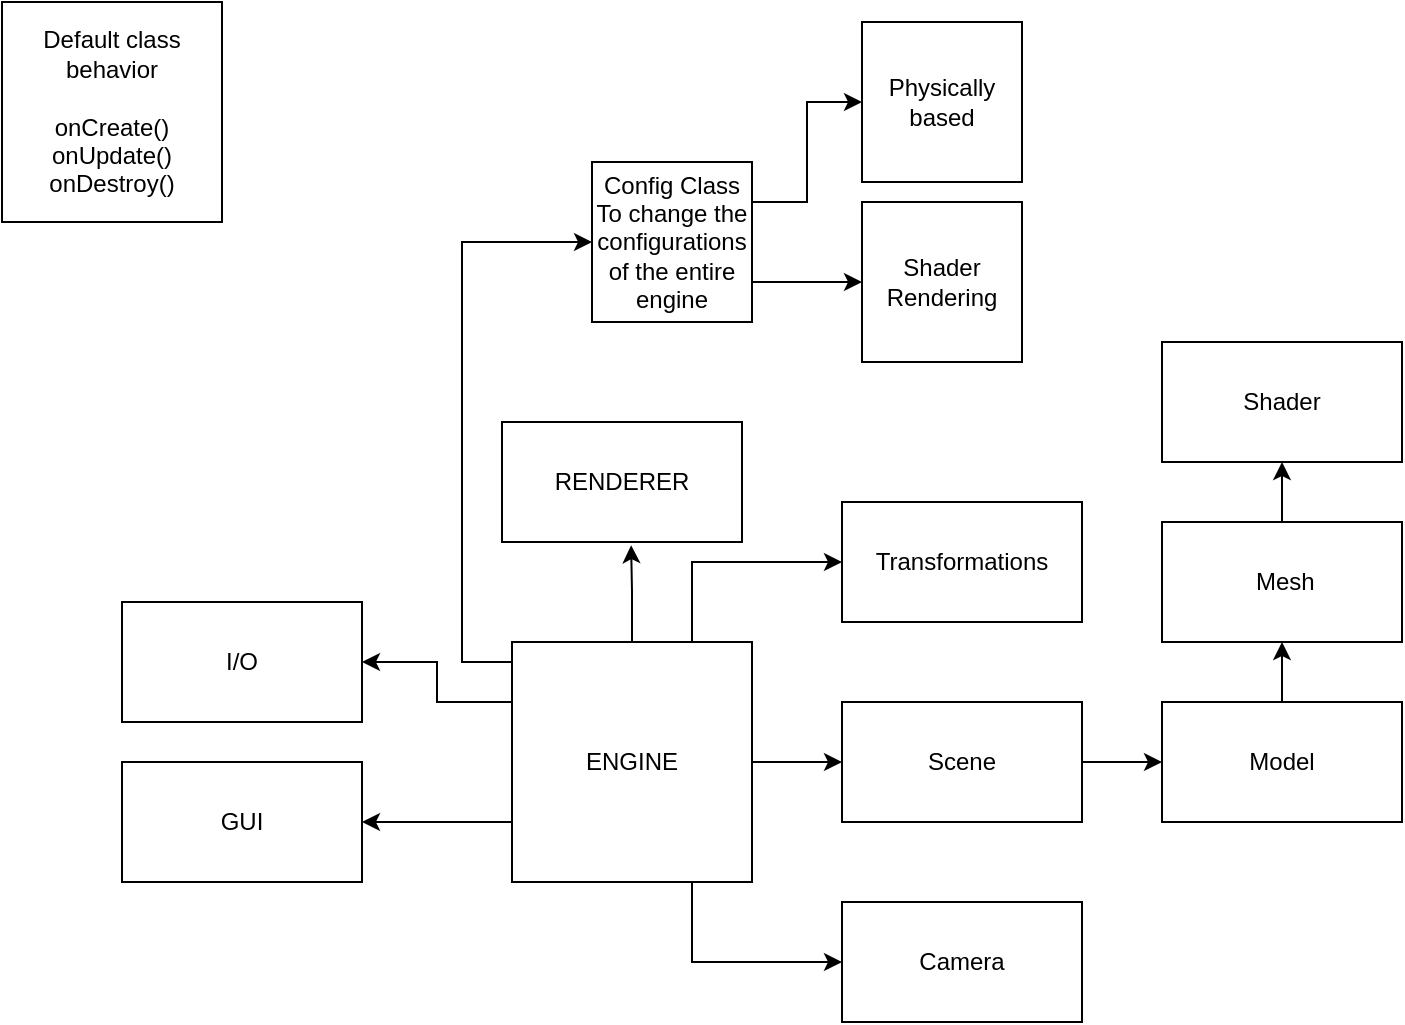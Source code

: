 <mxfile version="20.2.3" type="device"><diagram id="nPk2-SRqdeZ0q-KW-3vO" name="Page-1"><mxGraphModel dx="1133" dy="744" grid="1" gridSize="10" guides="1" tooltips="1" connect="1" arrows="1" fold="1" page="1" pageScale="1" pageWidth="850" pageHeight="1100" math="0" shadow="0"><root><mxCell id="0"/><mxCell id="1" parent="0"/><mxCell id="5o5jc8kxTn-pm2e9gZPd-5" style="edgeStyle=orthogonalEdgeStyle;rounded=0;orthogonalLoop=1;jettySize=auto;html=1;entryX=0.538;entryY=1.027;entryDx=0;entryDy=0;entryPerimeter=0;" parent="1" source="5o5jc8kxTn-pm2e9gZPd-2" target="5o5jc8kxTn-pm2e9gZPd-3" edge="1"><mxGeometry relative="1" as="geometry"/></mxCell><mxCell id="VLnQdIWFvjs-zXoAq5W5-6" style="edgeStyle=orthogonalEdgeStyle;rounded=0;orthogonalLoop=1;jettySize=auto;html=1;exitX=0.75;exitY=1;exitDx=0;exitDy=0;entryX=0;entryY=0.5;entryDx=0;entryDy=0;" parent="1" source="5o5jc8kxTn-pm2e9gZPd-2" target="5o5jc8kxTn-pm2e9gZPd-8" edge="1"><mxGeometry relative="1" as="geometry"/></mxCell><mxCell id="VLnQdIWFvjs-zXoAq5W5-7" style="edgeStyle=orthogonalEdgeStyle;rounded=0;orthogonalLoop=1;jettySize=auto;html=1;exitX=1;exitY=0.5;exitDx=0;exitDy=0;entryX=0;entryY=0.5;entryDx=0;entryDy=0;" parent="1" source="5o5jc8kxTn-pm2e9gZPd-2" target="VLnQdIWFvjs-zXoAq5W5-1" edge="1"><mxGeometry relative="1" as="geometry"/></mxCell><mxCell id="VLnQdIWFvjs-zXoAq5W5-11" style="edgeStyle=orthogonalEdgeStyle;rounded=0;orthogonalLoop=1;jettySize=auto;html=1;exitX=0;exitY=0.25;exitDx=0;exitDy=0;" parent="1" source="5o5jc8kxTn-pm2e9gZPd-2" target="VLnQdIWFvjs-zXoAq5W5-9" edge="1"><mxGeometry relative="1" as="geometry"/></mxCell><mxCell id="VLnQdIWFvjs-zXoAq5W5-12" style="edgeStyle=orthogonalEdgeStyle;rounded=0;orthogonalLoop=1;jettySize=auto;html=1;exitX=0;exitY=0.75;exitDx=0;exitDy=0;entryX=1;entryY=0.5;entryDx=0;entryDy=0;" parent="1" source="5o5jc8kxTn-pm2e9gZPd-2" target="VLnQdIWFvjs-zXoAq5W5-10" edge="1"><mxGeometry relative="1" as="geometry"/></mxCell><mxCell id="VLnQdIWFvjs-zXoAq5W5-14" style="edgeStyle=orthogonalEdgeStyle;rounded=0;orthogonalLoop=1;jettySize=auto;html=1;exitX=0.75;exitY=0;exitDx=0;exitDy=0;entryX=0;entryY=0.5;entryDx=0;entryDy=0;" parent="1" source="5o5jc8kxTn-pm2e9gZPd-2" target="VLnQdIWFvjs-zXoAq5W5-13" edge="1"><mxGeometry relative="1" as="geometry"/></mxCell><mxCell id="VLnQdIWFvjs-zXoAq5W5-26" style="edgeStyle=orthogonalEdgeStyle;rounded=0;orthogonalLoop=1;jettySize=auto;html=1;exitX=0.25;exitY=0;exitDx=0;exitDy=0;entryX=0;entryY=0.5;entryDx=0;entryDy=0;" parent="1" source="5o5jc8kxTn-pm2e9gZPd-2" target="VLnQdIWFvjs-zXoAq5W5-15" edge="1"><mxGeometry relative="1" as="geometry"><Array as="points"><mxPoint x="415" y="420"/><mxPoint x="360" y="420"/><mxPoint x="360" y="210"/></Array></mxGeometry></mxCell><mxCell id="5o5jc8kxTn-pm2e9gZPd-2" value="ENGINE" style="whiteSpace=wrap;html=1;aspect=fixed;" parent="1" vertex="1"><mxGeometry x="385" y="410" width="120" height="120" as="geometry"/></mxCell><mxCell id="5o5jc8kxTn-pm2e9gZPd-3" value="RENDERER" style="rounded=0;whiteSpace=wrap;html=1;" parent="1" vertex="1"><mxGeometry x="380" y="300" width="120" height="60" as="geometry"/></mxCell><mxCell id="5o5jc8kxTn-pm2e9gZPd-6" value="Shader" style="rounded=0;whiteSpace=wrap;html=1;" parent="1" vertex="1"><mxGeometry x="710" y="260" width="120" height="60" as="geometry"/></mxCell><mxCell id="VLnQdIWFvjs-zXoAq5W5-3" style="edgeStyle=orthogonalEdgeStyle;rounded=0;orthogonalLoop=1;jettySize=auto;html=1;exitX=0.5;exitY=0;exitDx=0;exitDy=0;" parent="1" source="5o5jc8kxTn-pm2e9gZPd-7" target="5o5jc8kxTn-pm2e9gZPd-9" edge="1"><mxGeometry relative="1" as="geometry"/></mxCell><mxCell id="5o5jc8kxTn-pm2e9gZPd-7" value="Model" style="rounded=0;whiteSpace=wrap;html=1;" parent="1" vertex="1"><mxGeometry x="710" y="440" width="120" height="60" as="geometry"/></mxCell><mxCell id="5o5jc8kxTn-pm2e9gZPd-8" value="Camera" style="rounded=0;whiteSpace=wrap;html=1;" parent="1" vertex="1"><mxGeometry x="550" y="540" width="120" height="60" as="geometry"/></mxCell><mxCell id="VLnQdIWFvjs-zXoAq5W5-5" style="edgeStyle=orthogonalEdgeStyle;rounded=0;orthogonalLoop=1;jettySize=auto;html=1;exitX=0.5;exitY=0;exitDx=0;exitDy=0;entryX=0.5;entryY=1;entryDx=0;entryDy=0;" parent="1" source="5o5jc8kxTn-pm2e9gZPd-9" target="5o5jc8kxTn-pm2e9gZPd-6" edge="1"><mxGeometry relative="1" as="geometry"/></mxCell><mxCell id="5o5jc8kxTn-pm2e9gZPd-9" value="&amp;nbsp;Mesh" style="rounded=0;whiteSpace=wrap;html=1;" parent="1" vertex="1"><mxGeometry x="710" y="350" width="120" height="60" as="geometry"/></mxCell><mxCell id="VLnQdIWFvjs-zXoAq5W5-2" style="edgeStyle=orthogonalEdgeStyle;rounded=0;orthogonalLoop=1;jettySize=auto;html=1;exitX=1;exitY=0.5;exitDx=0;exitDy=0;entryX=0;entryY=0.5;entryDx=0;entryDy=0;" parent="1" source="VLnQdIWFvjs-zXoAq5W5-1" target="5o5jc8kxTn-pm2e9gZPd-7" edge="1"><mxGeometry relative="1" as="geometry"/></mxCell><mxCell id="VLnQdIWFvjs-zXoAq5W5-1" value="Scene" style="rounded=0;whiteSpace=wrap;html=1;" parent="1" vertex="1"><mxGeometry x="550" y="440" width="120" height="60" as="geometry"/></mxCell><mxCell id="VLnQdIWFvjs-zXoAq5W5-8" value="Default class behavior&lt;br&gt;&lt;br&gt;onCreate()&lt;br&gt;onUpdate()&lt;br&gt;onDestroy()" style="whiteSpace=wrap;html=1;aspect=fixed;" parent="1" vertex="1"><mxGeometry x="130" y="90" width="110" height="110" as="geometry"/></mxCell><mxCell id="VLnQdIWFvjs-zXoAq5W5-9" value="I/O" style="rounded=0;whiteSpace=wrap;html=1;" parent="1" vertex="1"><mxGeometry x="190" y="390" width="120" height="60" as="geometry"/></mxCell><mxCell id="VLnQdIWFvjs-zXoAq5W5-10" value="GUI" style="rounded=0;whiteSpace=wrap;html=1;" parent="1" vertex="1"><mxGeometry x="190" y="470" width="120" height="60" as="geometry"/></mxCell><mxCell id="VLnQdIWFvjs-zXoAq5W5-13" value="Transformations" style="rounded=0;whiteSpace=wrap;html=1;" parent="1" vertex="1"><mxGeometry x="550" y="340" width="120" height="60" as="geometry"/></mxCell><mxCell id="VLnQdIWFvjs-zXoAq5W5-19" style="edgeStyle=orthogonalEdgeStyle;rounded=0;orthogonalLoop=1;jettySize=auto;html=1;exitX=1;exitY=0.25;exitDx=0;exitDy=0;entryX=0;entryY=0.5;entryDx=0;entryDy=0;" parent="1" source="VLnQdIWFvjs-zXoAq5W5-15" target="VLnQdIWFvjs-zXoAq5W5-18" edge="1"><mxGeometry relative="1" as="geometry"/></mxCell><mxCell id="VLnQdIWFvjs-zXoAq5W5-21" style="edgeStyle=orthogonalEdgeStyle;rounded=0;orthogonalLoop=1;jettySize=auto;html=1;exitX=1;exitY=0.75;exitDx=0;exitDy=0;entryX=0;entryY=0.5;entryDx=0;entryDy=0;" parent="1" source="VLnQdIWFvjs-zXoAq5W5-15" target="VLnQdIWFvjs-zXoAq5W5-16" edge="1"><mxGeometry relative="1" as="geometry"/></mxCell><mxCell id="VLnQdIWFvjs-zXoAq5W5-15" value="Config Class To change the configurations of the entire engine" style="whiteSpace=wrap;html=1;aspect=fixed;" parent="1" vertex="1"><mxGeometry x="425" y="170" width="80" height="80" as="geometry"/></mxCell><mxCell id="VLnQdIWFvjs-zXoAq5W5-16" value="Shader Rendering" style="whiteSpace=wrap;html=1;aspect=fixed;" parent="1" vertex="1"><mxGeometry x="560" y="190" width="80" height="80" as="geometry"/></mxCell><mxCell id="VLnQdIWFvjs-zXoAq5W5-18" value="Physically based" style="whiteSpace=wrap;html=1;aspect=fixed;" parent="1" vertex="1"><mxGeometry x="560" y="100" width="80" height="80" as="geometry"/></mxCell></root></mxGraphModel></diagram></mxfile>